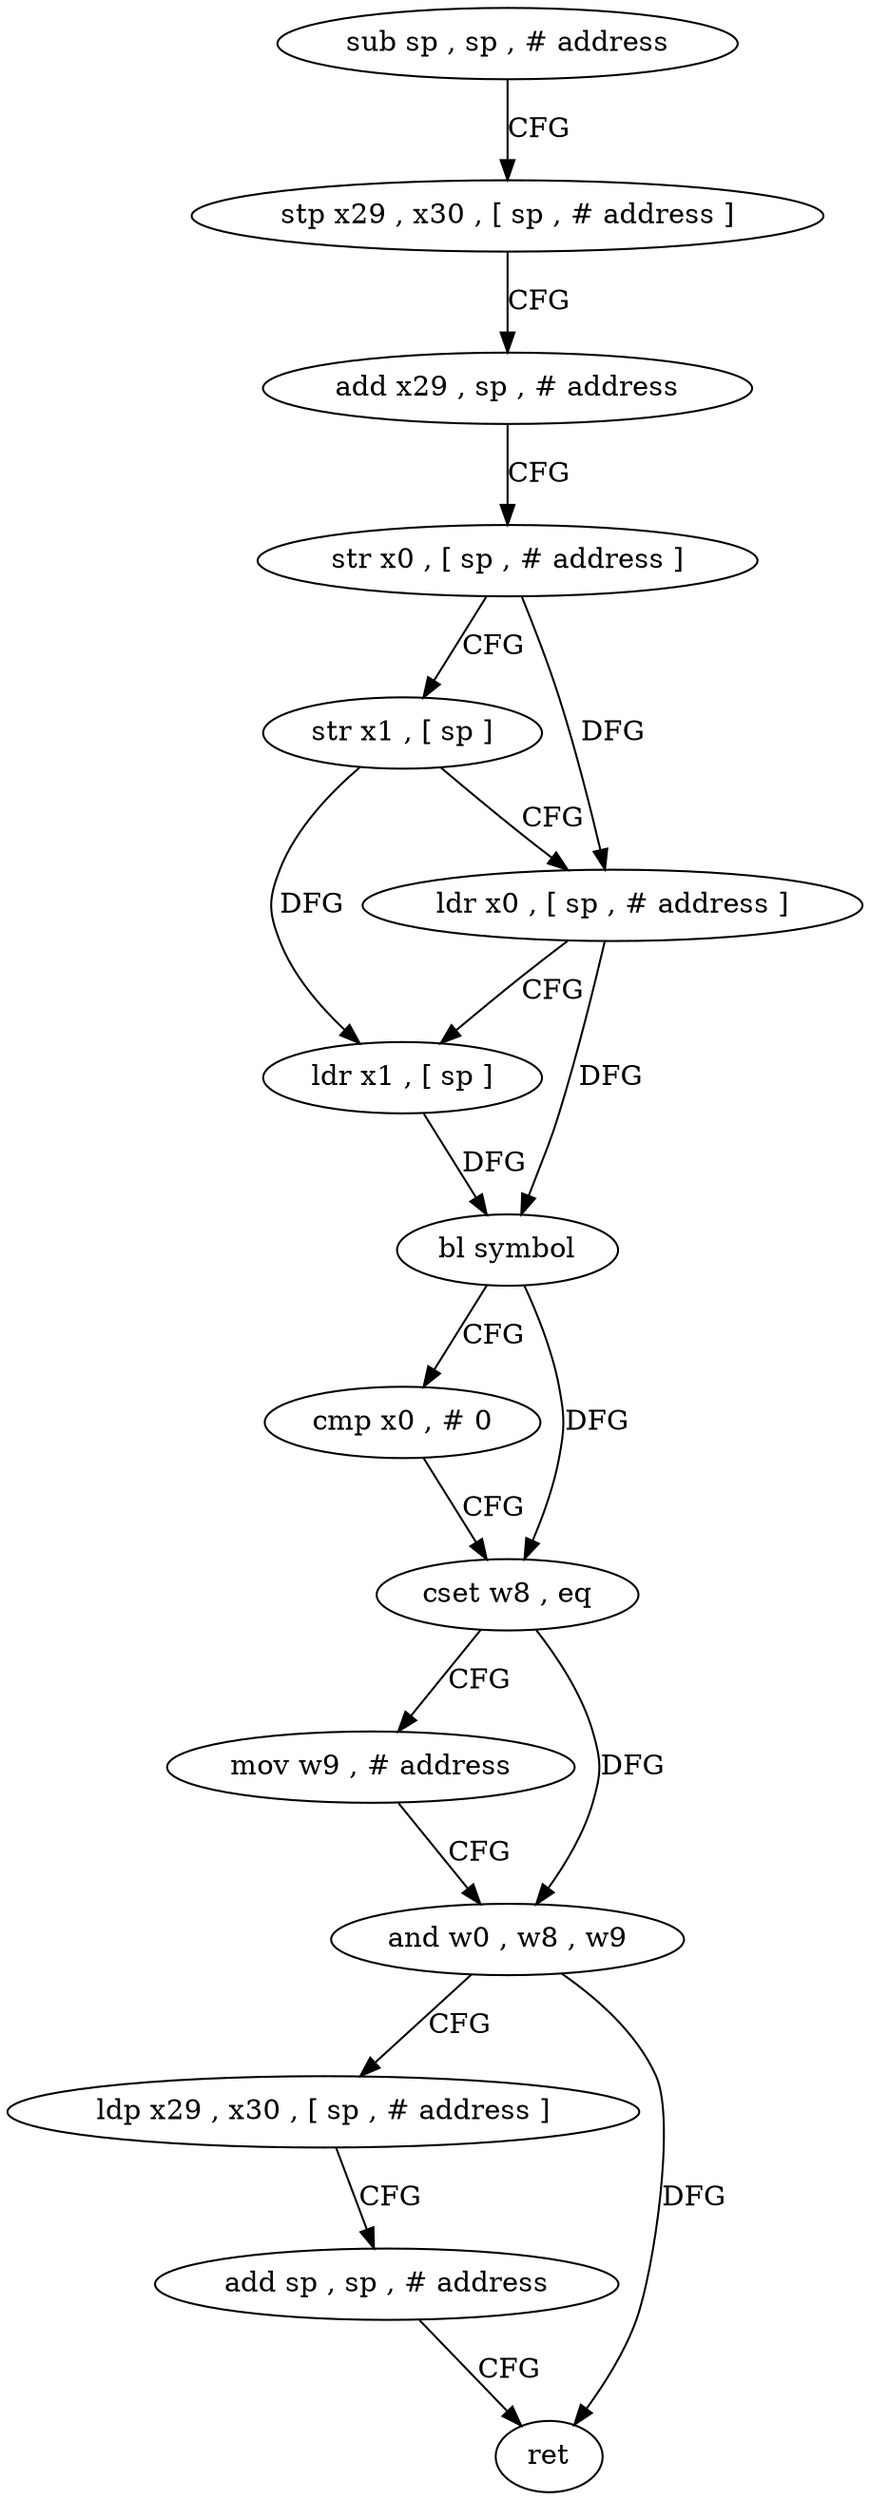 digraph "func" {
"4234024" [label = "sub sp , sp , # address" ]
"4234028" [label = "stp x29 , x30 , [ sp , # address ]" ]
"4234032" [label = "add x29 , sp , # address" ]
"4234036" [label = "str x0 , [ sp , # address ]" ]
"4234040" [label = "str x1 , [ sp ]" ]
"4234044" [label = "ldr x0 , [ sp , # address ]" ]
"4234048" [label = "ldr x1 , [ sp ]" ]
"4234052" [label = "bl symbol" ]
"4234056" [label = "cmp x0 , # 0" ]
"4234060" [label = "cset w8 , eq" ]
"4234064" [label = "mov w9 , # address" ]
"4234068" [label = "and w0 , w8 , w9" ]
"4234072" [label = "ldp x29 , x30 , [ sp , # address ]" ]
"4234076" [label = "add sp , sp , # address" ]
"4234080" [label = "ret" ]
"4234024" -> "4234028" [ label = "CFG" ]
"4234028" -> "4234032" [ label = "CFG" ]
"4234032" -> "4234036" [ label = "CFG" ]
"4234036" -> "4234040" [ label = "CFG" ]
"4234036" -> "4234044" [ label = "DFG" ]
"4234040" -> "4234044" [ label = "CFG" ]
"4234040" -> "4234048" [ label = "DFG" ]
"4234044" -> "4234048" [ label = "CFG" ]
"4234044" -> "4234052" [ label = "DFG" ]
"4234048" -> "4234052" [ label = "DFG" ]
"4234052" -> "4234056" [ label = "CFG" ]
"4234052" -> "4234060" [ label = "DFG" ]
"4234056" -> "4234060" [ label = "CFG" ]
"4234060" -> "4234064" [ label = "CFG" ]
"4234060" -> "4234068" [ label = "DFG" ]
"4234064" -> "4234068" [ label = "CFG" ]
"4234068" -> "4234072" [ label = "CFG" ]
"4234068" -> "4234080" [ label = "DFG" ]
"4234072" -> "4234076" [ label = "CFG" ]
"4234076" -> "4234080" [ label = "CFG" ]
}
